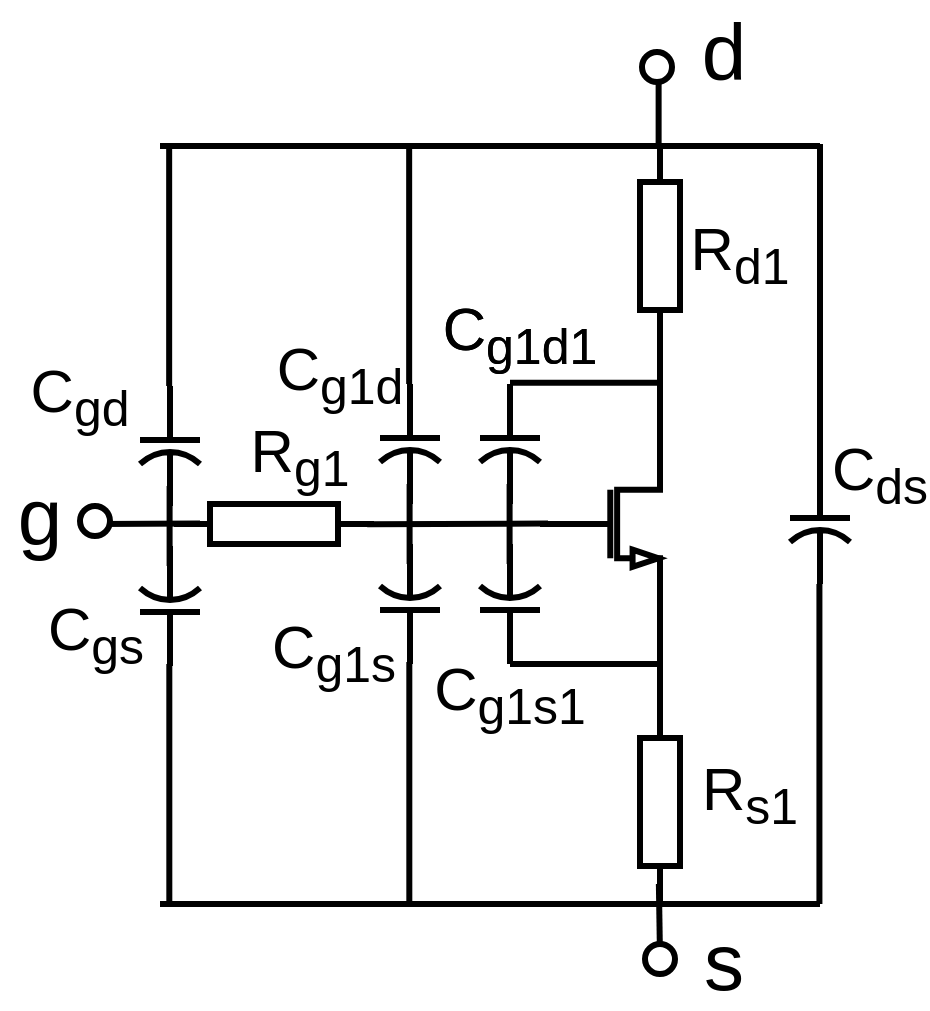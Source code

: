 <mxfile version="20.2.2" type="device"><diagram id="OJI0zb1TkeGIy1pmoshZ" name="Page-1"><mxGraphModel dx="1005" dy="780" grid="1" gridSize="10" guides="1" tooltips="1" connect="1" arrows="1" fold="1" page="1" pageScale="1" pageWidth="850" pageHeight="1100" math="0" shadow="0"><root><mxCell id="0"/><mxCell id="1" parent="0"/><mxCell id="2g6r_5B37hFQ3eZpspHN-1" value="" style="pointerEvents=1;verticalLabelPosition=bottom;shadow=0;dashed=0;align=center;html=1;verticalAlign=top;shape=mxgraph.electrical.resistors.resistor_1;direction=south;strokeWidth=3;" vertex="1" parent="1"><mxGeometry x="470" y="181" width="20" height="100" as="geometry"/></mxCell><mxCell id="2g6r_5B37hFQ3eZpspHN-2" value="" style="verticalLabelPosition=bottom;shadow=0;dashed=0;align=center;html=1;verticalAlign=top;shape=mxgraph.electrical.transistors.nmos;pointerEvents=1;strokeWidth=3;" vertex="1" parent="1"><mxGeometry x="420" y="320" width="60" height="100" as="geometry"/></mxCell><mxCell id="2g6r_5B37hFQ3eZpspHN-3" value="" style="pointerEvents=1;verticalLabelPosition=bottom;shadow=0;dashed=0;align=center;html=1;verticalAlign=top;shape=mxgraph.electrical.resistors.resistor_1;direction=south;strokeWidth=3;" vertex="1" parent="1"><mxGeometry x="470" y="459" width="20" height="100" as="geometry"/></mxCell><mxCell id="2g6r_5B37hFQ3eZpspHN-4" value="" style="pointerEvents=1;verticalLabelPosition=bottom;shadow=0;dashed=0;align=center;html=1;verticalAlign=top;shape=mxgraph.electrical.resistors.resistor_1;direction=west;strokeWidth=3;" vertex="1" parent="1"><mxGeometry x="237" y="360" width="100" height="20" as="geometry"/></mxCell><mxCell id="2g6r_5B37hFQ3eZpspHN-5" value="" style="pointerEvents=1;verticalLabelPosition=bottom;shadow=0;dashed=0;align=center;html=1;verticalAlign=top;shape=mxgraph.electrical.capacitors.capacitor_2;direction=south;strokeWidth=3;" vertex="1" parent="1"><mxGeometry x="390" y="300" width="30" height="60" as="geometry"/></mxCell><mxCell id="2g6r_5B37hFQ3eZpspHN-6" value="" style="pointerEvents=1;verticalLabelPosition=bottom;shadow=0;dashed=0;align=center;html=1;verticalAlign=top;shape=mxgraph.electrical.capacitors.capacitor_2;direction=south;strokeWidth=3;" vertex="1" parent="1"><mxGeometry x="340" y="300" width="30" height="60" as="geometry"/></mxCell><mxCell id="2g6r_5B37hFQ3eZpspHN-7" value="" style="pointerEvents=1;verticalLabelPosition=bottom;shadow=0;dashed=0;align=center;html=1;verticalAlign=top;shape=mxgraph.electrical.capacitors.capacitor_2;direction=north;strokeWidth=3;" vertex="1" parent="1"><mxGeometry x="390" y="380" width="30" height="60" as="geometry"/></mxCell><mxCell id="2g6r_5B37hFQ3eZpspHN-8" value="" style="pointerEvents=1;verticalLabelPosition=bottom;shadow=0;dashed=0;align=center;html=1;verticalAlign=top;shape=mxgraph.electrical.capacitors.capacitor_2;direction=north;strokeWidth=3;" vertex="1" parent="1"><mxGeometry x="340" y="380" width="30" height="60" as="geometry"/></mxCell><mxCell id="2g6r_5B37hFQ3eZpspHN-9" value="" style="endArrow=none;html=1;rounded=0;exitX=0.074;exitY=0.991;exitDx=0;exitDy=0;exitPerimeter=0;strokeWidth=3;" edge="1" parent="1"><mxGeometry width="50" height="50" relative="1" as="geometry"><mxPoint x="333.6" y="370.18" as="sourcePoint"/><mxPoint x="424" y="369.77" as="targetPoint"/></mxGeometry></mxCell><mxCell id="2g6r_5B37hFQ3eZpspHN-10" value="" style="endArrow=none;html=1;rounded=0;exitX=0;exitY=0.5;exitDx=0;exitDy=0;exitPerimeter=0;strokeWidth=3;" edge="1" parent="1" source="2g6r_5B37hFQ3eZpspHN-7"><mxGeometry width="50" height="50" relative="1" as="geometry"><mxPoint x="430" y="490" as="sourcePoint"/><mxPoint x="480" y="440" as="targetPoint"/></mxGeometry></mxCell><mxCell id="2g6r_5B37hFQ3eZpspHN-11" value="" style="endArrow=none;html=1;rounded=0;strokeWidth=3;" edge="1" parent="1"><mxGeometry width="50" height="50" relative="1" as="geometry"><mxPoint x="230" y="560" as="sourcePoint"/><mxPoint x="560" y="560" as="targetPoint"/></mxGeometry></mxCell><mxCell id="2g6r_5B37hFQ3eZpspHN-12" value="" style="endArrow=none;html=1;rounded=0;strokeWidth=3;" edge="1" parent="1"><mxGeometry width="50" height="50" relative="1" as="geometry"><mxPoint x="480" y="411" as="sourcePoint"/><mxPoint x="480" y="461" as="targetPoint"/></mxGeometry></mxCell><mxCell id="2g6r_5B37hFQ3eZpspHN-13" value="" style="endArrow=none;html=1;rounded=0;strokeWidth=3;" edge="1" parent="1"><mxGeometry width="50" height="50" relative="1" as="geometry"><mxPoint x="480" y="273" as="sourcePoint"/><mxPoint x="480" y="323" as="targetPoint"/></mxGeometry></mxCell><mxCell id="2g6r_5B37hFQ3eZpspHN-14" value="" style="endArrow=none;html=1;rounded=0;exitX=0;exitY=0.5;exitDx=0;exitDy=0;exitPerimeter=0;strokeWidth=3;" edge="1" parent="1"><mxGeometry width="50" height="50" relative="1" as="geometry"><mxPoint x="405" y="299.43" as="sourcePoint"/><mxPoint x="480" y="299.43" as="targetPoint"/></mxGeometry></mxCell><mxCell id="2g6r_5B37hFQ3eZpspHN-15" value="" style="endArrow=none;html=1;rounded=0;strokeWidth=3;" edge="1" parent="1"><mxGeometry width="50" height="50" relative="1" as="geometry"><mxPoint x="354.66" y="439" as="sourcePoint"/><mxPoint x="354.66" y="559" as="targetPoint"/></mxGeometry></mxCell><mxCell id="2g6r_5B37hFQ3eZpspHN-16" value="" style="endArrow=none;html=1;rounded=0;strokeWidth=3;" edge="1" parent="1"><mxGeometry width="50" height="50" relative="1" as="geometry"><mxPoint x="354.58" y="180.0" as="sourcePoint"/><mxPoint x="354.58" y="300" as="targetPoint"/></mxGeometry></mxCell><mxCell id="2g6r_5B37hFQ3eZpspHN-17" value="" style="endArrow=none;html=1;rounded=0;strokeWidth=3;" edge="1" parent="1"><mxGeometry width="50" height="50" relative="1" as="geometry"><mxPoint x="230" y="181" as="sourcePoint"/><mxPoint x="560" y="181" as="targetPoint"/></mxGeometry></mxCell><mxCell id="2g6r_5B37hFQ3eZpspHN-18" value="" style="endArrow=none;html=1;rounded=0;strokeWidth=3;" edge="1" parent="1"><mxGeometry width="50" height="50" relative="1" as="geometry"><mxPoint x="354.8" y="390" as="sourcePoint"/><mxPoint x="354.8" y="350" as="targetPoint"/></mxGeometry></mxCell><mxCell id="2g6r_5B37hFQ3eZpspHN-20" value="" style="endArrow=none;html=1;rounded=0;strokeWidth=3;" edge="1" parent="1"><mxGeometry width="50" height="50" relative="1" as="geometry"><mxPoint x="404.8" y="390" as="sourcePoint"/><mxPoint x="404.8" y="350" as="targetPoint"/></mxGeometry></mxCell><mxCell id="2g6r_5B37hFQ3eZpspHN-21" value="" style="pointerEvents=1;verticalLabelPosition=bottom;shadow=0;dashed=0;align=center;html=1;verticalAlign=top;shape=mxgraph.electrical.capacitors.capacitor_2;direction=south;strokeWidth=3;" vertex="1" parent="1"><mxGeometry x="220" y="301" width="30" height="60" as="geometry"/></mxCell><mxCell id="2g6r_5B37hFQ3eZpspHN-22" value="" style="pointerEvents=1;verticalLabelPosition=bottom;shadow=0;dashed=0;align=center;html=1;verticalAlign=top;shape=mxgraph.electrical.capacitors.capacitor_2;direction=north;strokeWidth=3;" vertex="1" parent="1"><mxGeometry x="220" y="381" width="30" height="60" as="geometry"/></mxCell><mxCell id="2g6r_5B37hFQ3eZpspHN-23" value="" style="endArrow=none;html=1;rounded=0;strokeWidth=3;" edge="1" parent="1"><mxGeometry width="50" height="50" relative="1" as="geometry"><mxPoint x="234.66" y="440.0" as="sourcePoint"/><mxPoint x="234.66" y="560.0" as="targetPoint"/></mxGeometry></mxCell><mxCell id="2g6r_5B37hFQ3eZpspHN-24" value="" style="endArrow=none;html=1;rounded=0;strokeWidth=3;" edge="1" parent="1"><mxGeometry width="50" height="50" relative="1" as="geometry"><mxPoint x="234.58" y="181.0" as="sourcePoint"/><mxPoint x="234.58" y="301.0" as="targetPoint"/></mxGeometry></mxCell><mxCell id="2g6r_5B37hFQ3eZpspHN-25" value="" style="endArrow=none;html=1;rounded=0;strokeWidth=3;" edge="1" parent="1"><mxGeometry width="50" height="50" relative="1" as="geometry"><mxPoint x="234.8" y="391.0" as="sourcePoint"/><mxPoint x="234.8" y="351.0" as="targetPoint"/></mxGeometry></mxCell><mxCell id="2g6r_5B37hFQ3eZpspHN-26" value="" style="endArrow=none;html=1;rounded=0;strokeWidth=3;" edge="1" parent="1"><mxGeometry width="50" height="50" relative="1" as="geometry"><mxPoint x="200" y="370" as="sourcePoint"/><mxPoint x="250" y="369.71" as="targetPoint"/></mxGeometry></mxCell><mxCell id="2g6r_5B37hFQ3eZpspHN-27" value="" style="endArrow=none;html=1;rounded=0;strokeWidth=3;" edge="1" parent="1"><mxGeometry width="50" height="50" relative="1" as="geometry"><mxPoint x="560" y="180" as="sourcePoint"/><mxPoint x="560" y="340.0" as="targetPoint"/></mxGeometry></mxCell><mxCell id="2g6r_5B37hFQ3eZpspHN-28" value="" style="pointerEvents=1;verticalLabelPosition=bottom;shadow=0;dashed=0;align=center;html=1;verticalAlign=top;shape=mxgraph.electrical.capacitors.capacitor_2;direction=south;strokeWidth=3;" vertex="1" parent="1"><mxGeometry x="545" y="340" width="30" height="60" as="geometry"/></mxCell><mxCell id="2g6r_5B37hFQ3eZpspHN-29" value="" style="endArrow=none;html=1;rounded=0;strokeWidth=3;" edge="1" parent="1"><mxGeometry width="50" height="50" relative="1" as="geometry"><mxPoint x="559.71" y="400" as="sourcePoint"/><mxPoint x="559.71" y="560.0" as="targetPoint"/></mxGeometry></mxCell><mxCell id="2g6r_5B37hFQ3eZpspHN-31" value="" style="verticalLabelPosition=bottom;shadow=0;dashed=0;align=center;html=1;verticalAlign=top;strokeWidth=3;shape=ellipse;perimeter=ellipsePerimeter;" vertex="1" parent="1"><mxGeometry x="190" y="361" width="15" height="15" as="geometry"/></mxCell><mxCell id="2g6r_5B37hFQ3eZpspHN-32" value="" style="endArrow=none;html=1;rounded=0;strokeWidth=3;" edge="1" parent="1"><mxGeometry width="50" height="50" relative="1" as="geometry"><mxPoint x="479.31" y="181.0" as="sourcePoint"/><mxPoint x="479.31" y="141.0" as="targetPoint"/></mxGeometry></mxCell><mxCell id="2g6r_5B37hFQ3eZpspHN-30" value="" style="verticalLabelPosition=bottom;shadow=0;dashed=0;align=center;html=1;verticalAlign=top;strokeWidth=3;shape=ellipse;perimeter=ellipsePerimeter;" vertex="1" parent="1"><mxGeometry x="471" y="134" width="15" height="15" as="geometry"/></mxCell><mxCell id="2g6r_5B37hFQ3eZpspHN-33" value="" style="endArrow=none;html=1;rounded=0;startArrow=none;strokeWidth=3;" edge="1" parent="1" source="2g6r_5B37hFQ3eZpspHN-34"><mxGeometry width="50" height="50" relative="1" as="geometry"><mxPoint x="479.43" y="590.0" as="sourcePoint"/><mxPoint x="479.43" y="550.0" as="targetPoint"/></mxGeometry></mxCell><mxCell id="2g6r_5B37hFQ3eZpspHN-34" value="" style="verticalLabelPosition=bottom;shadow=0;dashed=0;align=center;html=1;verticalAlign=top;strokeWidth=3;shape=ellipse;perimeter=ellipsePerimeter;" vertex="1" parent="1"><mxGeometry x="472.5" y="580" width="15" height="15" as="geometry"/></mxCell><mxCell id="2g6r_5B37hFQ3eZpspHN-37" value="&lt;font style=&quot;font-size: 40px;&quot;&gt;g&lt;/font&gt;" style="text;html=1;strokeColor=none;fillColor=none;align=center;verticalAlign=middle;whiteSpace=wrap;rounded=0;" vertex="1" parent="1"><mxGeometry x="150" y="340" width="40" height="50" as="geometry"/></mxCell><mxCell id="2g6r_5B37hFQ3eZpspHN-38" value="&lt;font style=&quot;font-size: 40px;&quot;&gt;d&lt;/font&gt;" style="text;html=1;strokeColor=none;fillColor=none;align=center;verticalAlign=middle;whiteSpace=wrap;rounded=0;" vertex="1" parent="1"><mxGeometry x="491.5" y="108" width="40" height="50" as="geometry"/></mxCell><mxCell id="2g6r_5B37hFQ3eZpspHN-39" value="&lt;font style=&quot;font-size: 40px;&quot;&gt;s&lt;/font&gt;" style="text;html=1;strokeColor=none;fillColor=none;align=center;verticalAlign=middle;whiteSpace=wrap;rounded=0;" vertex="1" parent="1"><mxGeometry x="491.5" y="562.5" width="40" height="50" as="geometry"/></mxCell><mxCell id="2g6r_5B37hFQ3eZpspHN-40" value="&lt;font style=&quot;font-size: 30px;&quot;&gt;R&lt;sub&gt;d1&lt;/sub&gt;&lt;/font&gt;" style="text;html=1;strokeColor=none;fillColor=none;align=center;verticalAlign=middle;whiteSpace=wrap;rounded=0;" vertex="1" parent="1"><mxGeometry x="500" y="210" width="40" height="50" as="geometry"/></mxCell><mxCell id="2g6r_5B37hFQ3eZpspHN-41" value="&lt;font style=&quot;font-size: 30px;&quot;&gt;R&lt;sub&gt;s1&lt;/sub&gt;&lt;/font&gt;" style="text;html=1;strokeColor=none;fillColor=none;align=center;verticalAlign=middle;whiteSpace=wrap;rounded=0;" vertex="1" parent="1"><mxGeometry x="505" y="480" width="40" height="50" as="geometry"/></mxCell><mxCell id="2g6r_5B37hFQ3eZpspHN-42" value="&lt;font style=&quot;font-size: 30px;&quot;&gt;R&lt;sub&gt;g1&lt;/sub&gt;&lt;/font&gt;" style="text;html=1;strokeColor=none;fillColor=none;align=center;verticalAlign=middle;whiteSpace=wrap;rounded=0;" vertex="1" parent="1"><mxGeometry x="280" y="311" width="40" height="50" as="geometry"/></mxCell><mxCell id="2g6r_5B37hFQ3eZpspHN-43" value="&lt;font style=&quot;font-size: 30px;&quot;&gt;C&lt;sub&gt;gd&lt;/sub&gt;&lt;/font&gt;" style="text;html=1;strokeColor=none;fillColor=none;align=center;verticalAlign=middle;whiteSpace=wrap;rounded=0;" vertex="1" parent="1"><mxGeometry x="170" y="281" width="40" height="50" as="geometry"/></mxCell><mxCell id="2g6r_5B37hFQ3eZpspHN-44" value="&lt;font style=&quot;font-size: 30px;&quot;&gt;C&lt;sub&gt;gs&lt;/sub&gt;&lt;/font&gt;" style="text;html=1;strokeColor=none;fillColor=none;align=center;verticalAlign=middle;whiteSpace=wrap;rounded=0;" vertex="1" parent="1"><mxGeometry x="177.5" y="400" width="40" height="50" as="geometry"/></mxCell><mxCell id="2g6r_5B37hFQ3eZpspHN-45" value="&lt;font style=&quot;font-size: 30px;&quot;&gt;C&lt;sub&gt;g1d&lt;/sub&gt;&lt;/font&gt;" style="text;html=1;strokeColor=none;fillColor=none;align=center;verticalAlign=middle;whiteSpace=wrap;rounded=0;" vertex="1" parent="1"><mxGeometry x="300" y="270" width="40" height="50" as="geometry"/></mxCell><mxCell id="2g6r_5B37hFQ3eZpspHN-46" value="&lt;font style=&quot;font-size: 30px;&quot;&gt;C&lt;sub&gt;g1s&lt;/sub&gt;&lt;/font&gt;" style="text;html=1;strokeColor=none;fillColor=none;align=center;verticalAlign=middle;whiteSpace=wrap;rounded=0;" vertex="1" parent="1"><mxGeometry x="297" y="409" width="40" height="50" as="geometry"/></mxCell><mxCell id="2g6r_5B37hFQ3eZpspHN-47" value="&lt;font style=&quot;font-size: 30px;&quot;&gt;C&lt;sub&gt;g1d1&lt;/sub&gt;&lt;/font&gt;" style="text;html=1;strokeColor=none;fillColor=none;align=center;verticalAlign=middle;whiteSpace=wrap;rounded=0;" vertex="1" parent="1"><mxGeometry x="390" y="250" width="40" height="50" as="geometry"/></mxCell><mxCell id="2g6r_5B37hFQ3eZpspHN-48" value="&lt;font style=&quot;font-size: 30px;&quot;&gt;C&lt;sub&gt;g1d1&lt;/sub&gt;&lt;/font&gt;" style="text;html=1;strokeColor=none;fillColor=none;align=center;verticalAlign=middle;whiteSpace=wrap;rounded=0;" vertex="1" parent="1"><mxGeometry x="390" y="250" width="40" height="50" as="geometry"/></mxCell><mxCell id="2g6r_5B37hFQ3eZpspHN-49" value="&lt;font style=&quot;font-size: 30px;&quot;&gt;C&lt;sub&gt;g1s1&lt;/sub&gt;&lt;/font&gt;" style="text;html=1;strokeColor=none;fillColor=none;align=center;verticalAlign=middle;whiteSpace=wrap;rounded=0;" vertex="1" parent="1"><mxGeometry x="385" y="430" width="40" height="50" as="geometry"/></mxCell><mxCell id="2g6r_5B37hFQ3eZpspHN-50" value="&lt;font style=&quot;font-size: 30px;&quot;&gt;C&lt;sub&gt;ds&lt;/sub&gt;&lt;/font&gt;" style="text;html=1;strokeColor=none;fillColor=none;align=center;verticalAlign=middle;whiteSpace=wrap;rounded=0;" vertex="1" parent="1"><mxGeometry x="570" y="320" width="40" height="50" as="geometry"/></mxCell></root></mxGraphModel></diagram></mxfile>